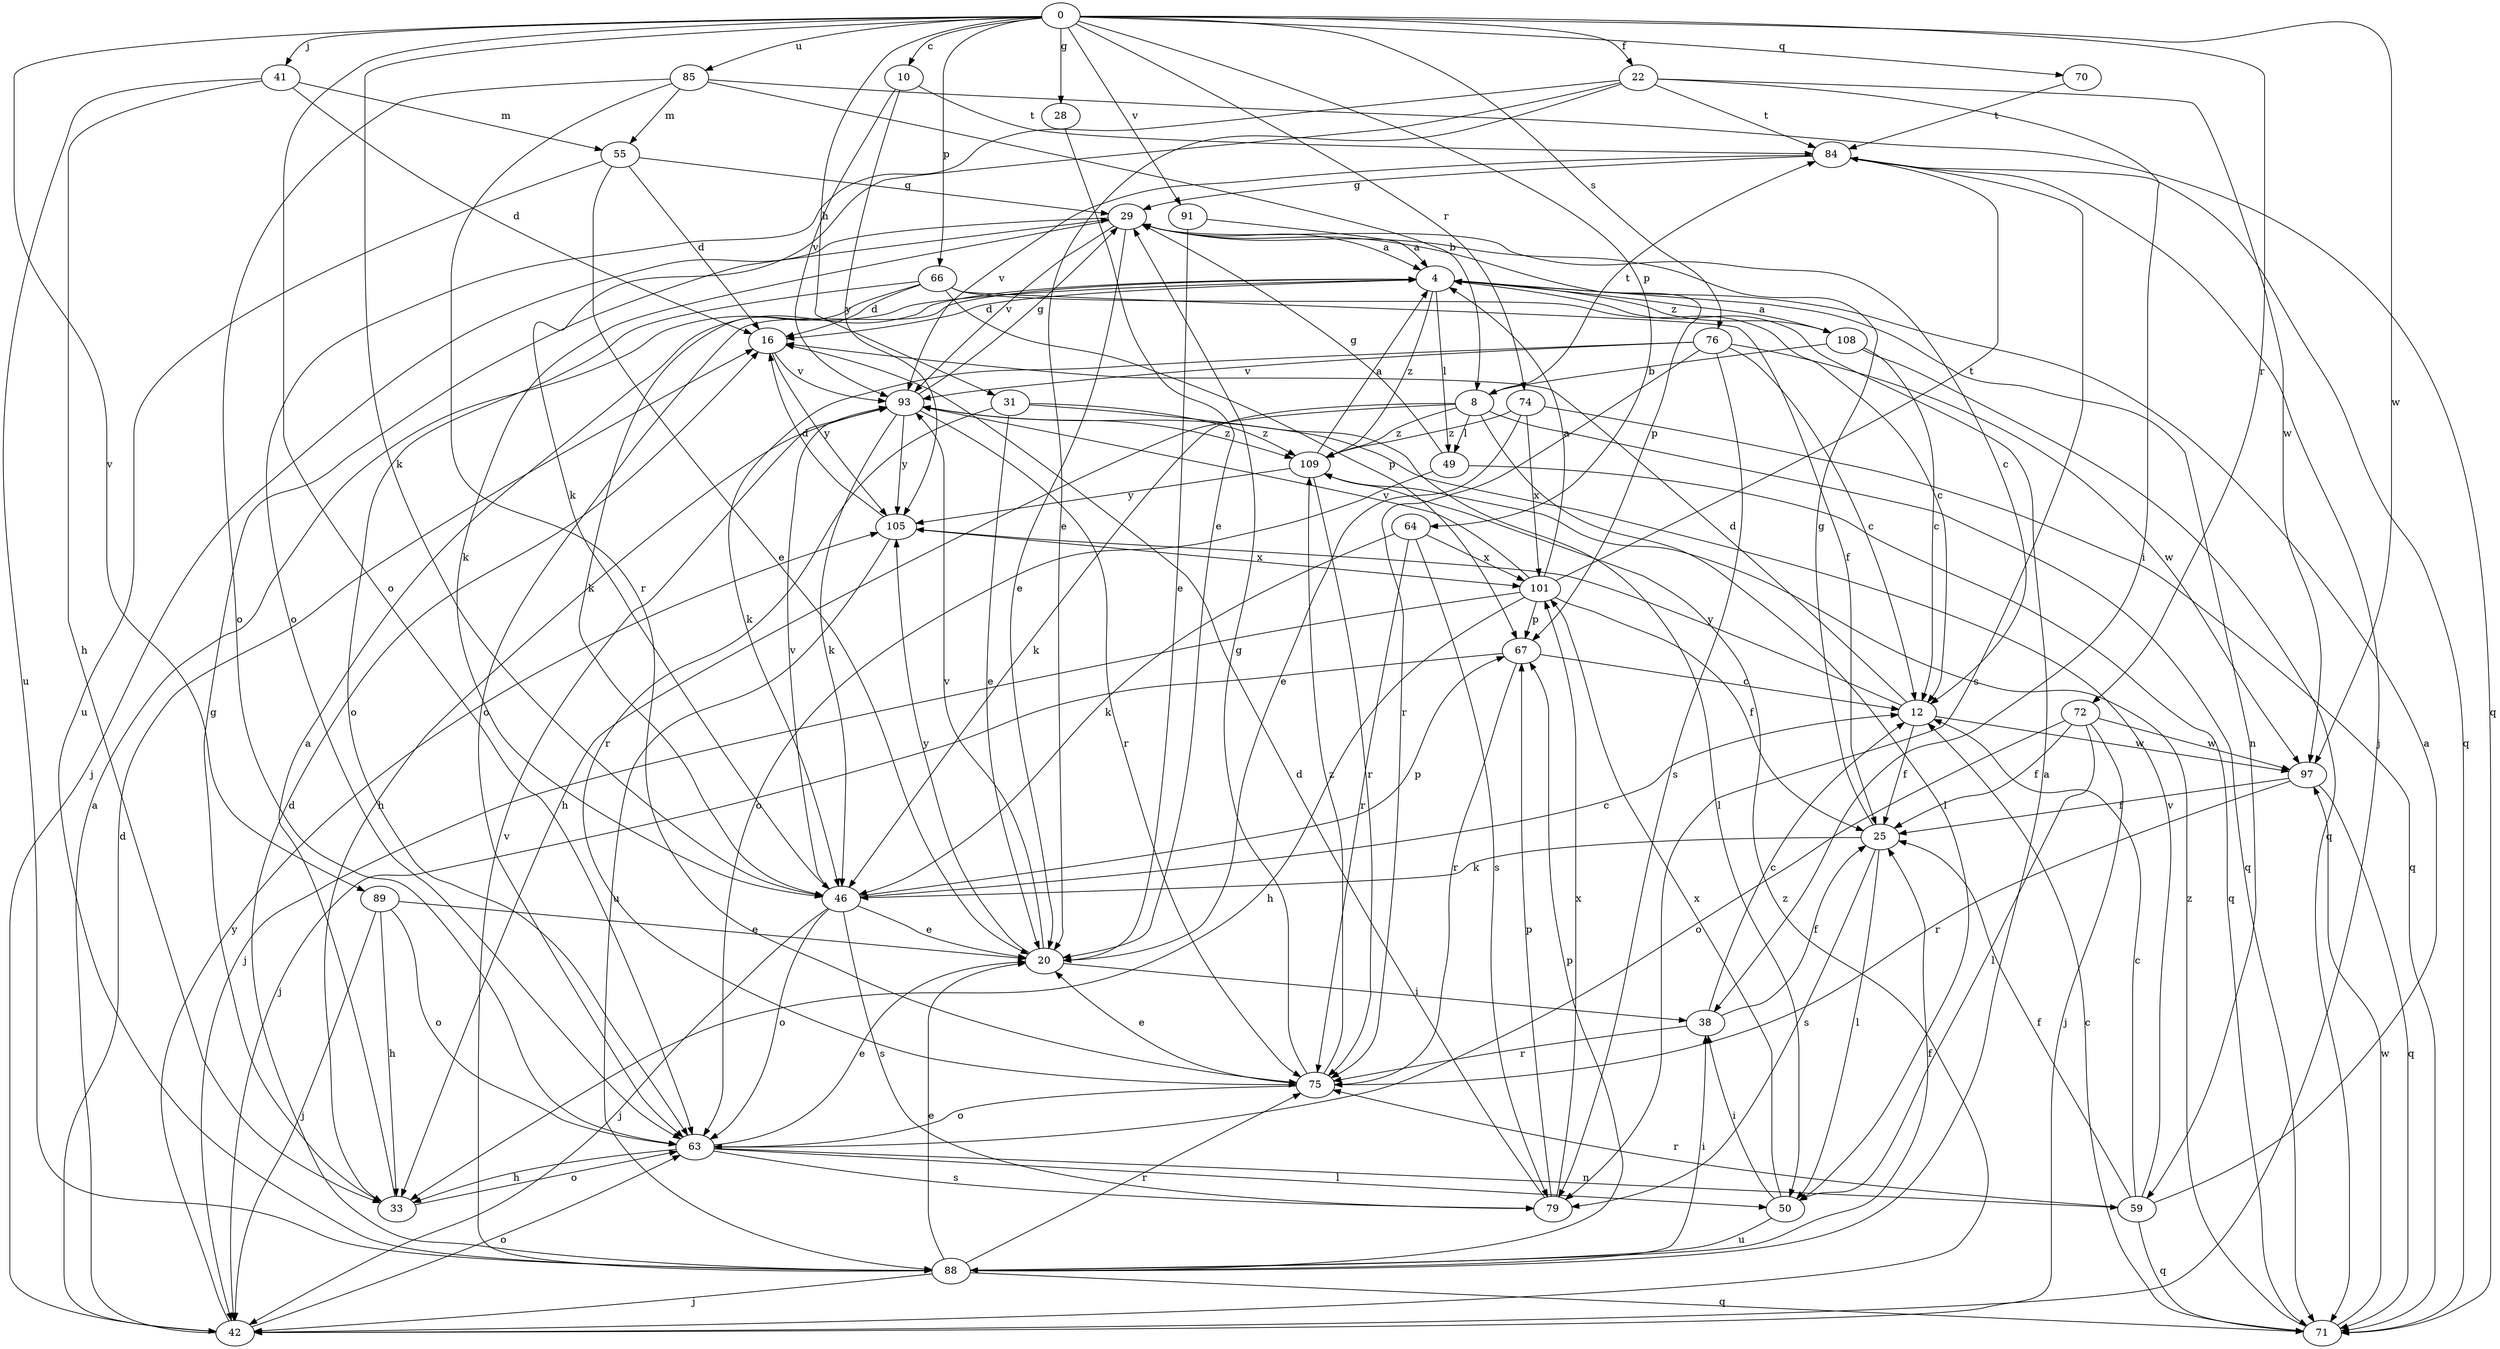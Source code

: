 strict digraph  {
0;
4;
8;
10;
12;
16;
20;
22;
25;
28;
29;
31;
33;
38;
41;
42;
46;
49;
50;
55;
59;
63;
64;
66;
67;
70;
71;
72;
74;
75;
76;
79;
84;
85;
88;
89;
91;
93;
97;
101;
105;
108;
109;
0 -> 10  [label=c];
0 -> 22  [label=f];
0 -> 28  [label=g];
0 -> 31  [label=h];
0 -> 41  [label=j];
0 -> 46  [label=k];
0 -> 63  [label=o];
0 -> 64  [label=p];
0 -> 66  [label=p];
0 -> 70  [label=q];
0 -> 72  [label=r];
0 -> 74  [label=r];
0 -> 76  [label=s];
0 -> 85  [label=u];
0 -> 89  [label=v];
0 -> 91  [label=v];
0 -> 97  [label=w];
4 -> 16  [label=d];
4 -> 49  [label=l];
4 -> 59  [label=n];
4 -> 63  [label=o];
4 -> 108  [label=z];
4 -> 109  [label=z];
8 -> 33  [label=h];
8 -> 46  [label=k];
8 -> 49  [label=l];
8 -> 50  [label=l];
8 -> 71  [label=q];
8 -> 84  [label=t];
8 -> 109  [label=z];
10 -> 84  [label=t];
10 -> 93  [label=v];
10 -> 105  [label=y];
12 -> 16  [label=d];
12 -> 25  [label=f];
12 -> 97  [label=w];
12 -> 105  [label=y];
16 -> 93  [label=v];
16 -> 105  [label=y];
20 -> 38  [label=i];
20 -> 93  [label=v];
20 -> 105  [label=y];
22 -> 20  [label=e];
22 -> 38  [label=i];
22 -> 46  [label=k];
22 -> 63  [label=o];
22 -> 84  [label=t];
22 -> 97  [label=w];
25 -> 29  [label=g];
25 -> 46  [label=k];
25 -> 50  [label=l];
25 -> 79  [label=s];
28 -> 20  [label=e];
29 -> 4  [label=a];
29 -> 12  [label=c];
29 -> 20  [label=e];
29 -> 42  [label=j];
29 -> 46  [label=k];
29 -> 67  [label=p];
29 -> 93  [label=v];
31 -> 20  [label=e];
31 -> 50  [label=l];
31 -> 75  [label=r];
31 -> 109  [label=z];
33 -> 4  [label=a];
33 -> 29  [label=g];
33 -> 63  [label=o];
38 -> 12  [label=c];
38 -> 25  [label=f];
38 -> 75  [label=r];
41 -> 16  [label=d];
41 -> 33  [label=h];
41 -> 55  [label=m];
41 -> 88  [label=u];
42 -> 4  [label=a];
42 -> 16  [label=d];
42 -> 63  [label=o];
42 -> 105  [label=y];
42 -> 109  [label=z];
46 -> 12  [label=c];
46 -> 20  [label=e];
46 -> 42  [label=j];
46 -> 63  [label=o];
46 -> 67  [label=p];
46 -> 79  [label=s];
46 -> 93  [label=v];
49 -> 29  [label=g];
49 -> 63  [label=o];
49 -> 71  [label=q];
50 -> 38  [label=i];
50 -> 88  [label=u];
50 -> 101  [label=x];
55 -> 16  [label=d];
55 -> 20  [label=e];
55 -> 29  [label=g];
55 -> 88  [label=u];
59 -> 4  [label=a];
59 -> 12  [label=c];
59 -> 25  [label=f];
59 -> 71  [label=q];
59 -> 75  [label=r];
59 -> 93  [label=v];
63 -> 20  [label=e];
63 -> 33  [label=h];
63 -> 50  [label=l];
63 -> 59  [label=n];
63 -> 79  [label=s];
64 -> 46  [label=k];
64 -> 75  [label=r];
64 -> 79  [label=s];
64 -> 101  [label=x];
66 -> 12  [label=c];
66 -> 16  [label=d];
66 -> 25  [label=f];
66 -> 46  [label=k];
66 -> 63  [label=o];
66 -> 67  [label=p];
67 -> 12  [label=c];
67 -> 42  [label=j];
67 -> 75  [label=r];
70 -> 84  [label=t];
71 -> 12  [label=c];
71 -> 97  [label=w];
71 -> 109  [label=z];
72 -> 25  [label=f];
72 -> 42  [label=j];
72 -> 50  [label=l];
72 -> 63  [label=o];
72 -> 97  [label=w];
74 -> 20  [label=e];
74 -> 71  [label=q];
74 -> 101  [label=x];
74 -> 109  [label=z];
75 -> 20  [label=e];
75 -> 29  [label=g];
75 -> 63  [label=o];
75 -> 109  [label=z];
76 -> 12  [label=c];
76 -> 46  [label=k];
76 -> 75  [label=r];
76 -> 79  [label=s];
76 -> 93  [label=v];
76 -> 97  [label=w];
79 -> 16  [label=d];
79 -> 67  [label=p];
79 -> 101  [label=x];
84 -> 29  [label=g];
84 -> 42  [label=j];
84 -> 71  [label=q];
84 -> 79  [label=s];
84 -> 93  [label=v];
85 -> 8  [label=b];
85 -> 55  [label=m];
85 -> 63  [label=o];
85 -> 71  [label=q];
85 -> 75  [label=r];
88 -> 4  [label=a];
88 -> 16  [label=d];
88 -> 20  [label=e];
88 -> 25  [label=f];
88 -> 38  [label=i];
88 -> 42  [label=j];
88 -> 67  [label=p];
88 -> 71  [label=q];
88 -> 75  [label=r];
88 -> 93  [label=v];
89 -> 20  [label=e];
89 -> 33  [label=h];
89 -> 42  [label=j];
89 -> 63  [label=o];
91 -> 4  [label=a];
91 -> 20  [label=e];
93 -> 29  [label=g];
93 -> 33  [label=h];
93 -> 46  [label=k];
93 -> 75  [label=r];
93 -> 105  [label=y];
93 -> 109  [label=z];
97 -> 25  [label=f];
97 -> 71  [label=q];
97 -> 75  [label=r];
101 -> 4  [label=a];
101 -> 25  [label=f];
101 -> 33  [label=h];
101 -> 42  [label=j];
101 -> 67  [label=p];
101 -> 84  [label=t];
101 -> 93  [label=v];
105 -> 16  [label=d];
105 -> 88  [label=u];
105 -> 101  [label=x];
108 -> 4  [label=a];
108 -> 8  [label=b];
108 -> 12  [label=c];
108 -> 71  [label=q];
109 -> 4  [label=a];
109 -> 75  [label=r];
109 -> 105  [label=y];
}
